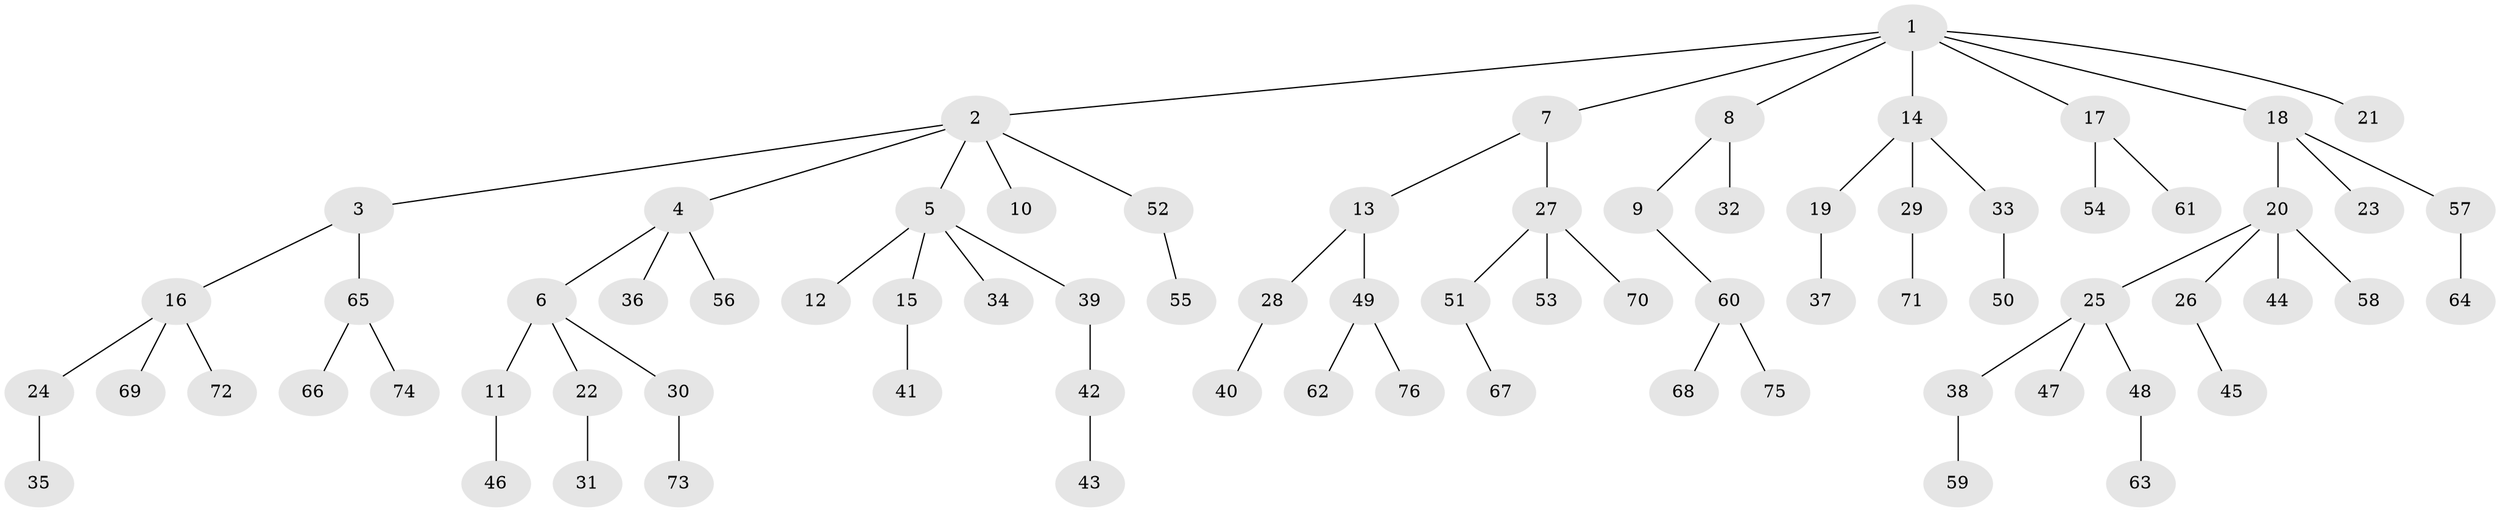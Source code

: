 // Generated by graph-tools (version 1.1) at 2025/26/03/09/25 03:26:33]
// undirected, 76 vertices, 75 edges
graph export_dot {
graph [start="1"]
  node [color=gray90,style=filled];
  1;
  2;
  3;
  4;
  5;
  6;
  7;
  8;
  9;
  10;
  11;
  12;
  13;
  14;
  15;
  16;
  17;
  18;
  19;
  20;
  21;
  22;
  23;
  24;
  25;
  26;
  27;
  28;
  29;
  30;
  31;
  32;
  33;
  34;
  35;
  36;
  37;
  38;
  39;
  40;
  41;
  42;
  43;
  44;
  45;
  46;
  47;
  48;
  49;
  50;
  51;
  52;
  53;
  54;
  55;
  56;
  57;
  58;
  59;
  60;
  61;
  62;
  63;
  64;
  65;
  66;
  67;
  68;
  69;
  70;
  71;
  72;
  73;
  74;
  75;
  76;
  1 -- 2;
  1 -- 7;
  1 -- 8;
  1 -- 14;
  1 -- 17;
  1 -- 18;
  1 -- 21;
  2 -- 3;
  2 -- 4;
  2 -- 5;
  2 -- 10;
  2 -- 52;
  3 -- 16;
  3 -- 65;
  4 -- 6;
  4 -- 36;
  4 -- 56;
  5 -- 12;
  5 -- 15;
  5 -- 34;
  5 -- 39;
  6 -- 11;
  6 -- 22;
  6 -- 30;
  7 -- 13;
  7 -- 27;
  8 -- 9;
  8 -- 32;
  9 -- 60;
  11 -- 46;
  13 -- 28;
  13 -- 49;
  14 -- 19;
  14 -- 29;
  14 -- 33;
  15 -- 41;
  16 -- 24;
  16 -- 69;
  16 -- 72;
  17 -- 54;
  17 -- 61;
  18 -- 20;
  18 -- 23;
  18 -- 57;
  19 -- 37;
  20 -- 25;
  20 -- 26;
  20 -- 44;
  20 -- 58;
  22 -- 31;
  24 -- 35;
  25 -- 38;
  25 -- 47;
  25 -- 48;
  26 -- 45;
  27 -- 51;
  27 -- 53;
  27 -- 70;
  28 -- 40;
  29 -- 71;
  30 -- 73;
  33 -- 50;
  38 -- 59;
  39 -- 42;
  42 -- 43;
  48 -- 63;
  49 -- 62;
  49 -- 76;
  51 -- 67;
  52 -- 55;
  57 -- 64;
  60 -- 68;
  60 -- 75;
  65 -- 66;
  65 -- 74;
}
